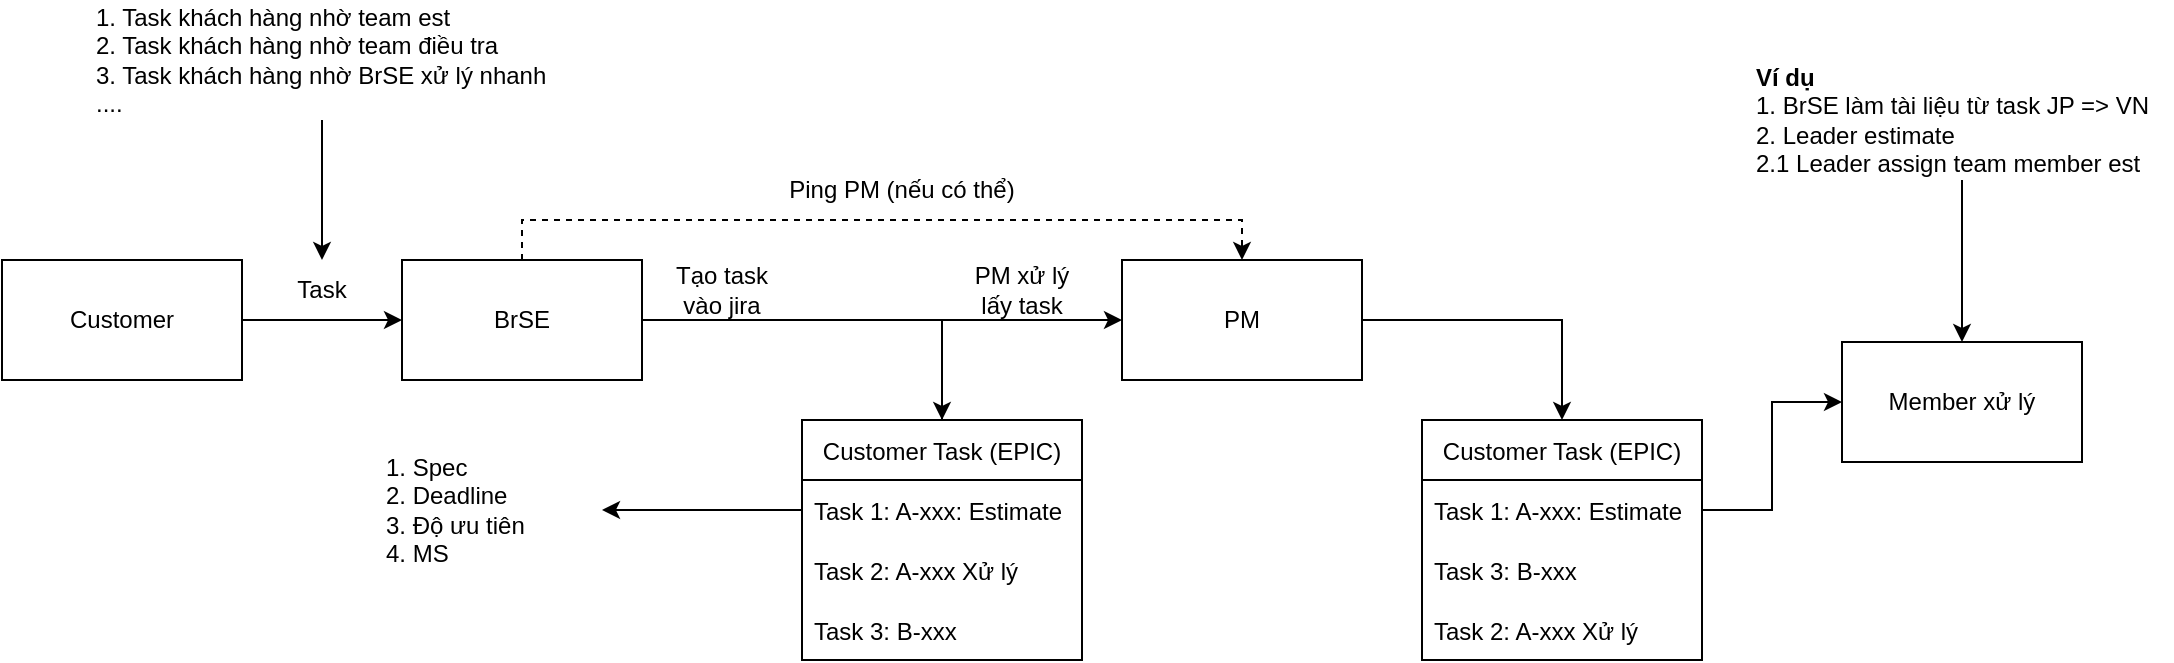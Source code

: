 <mxfile version="20.4.0" type="github">
  <diagram id="7YUXccisiuUH3jSbkz8L" name="BrSE flow">
    <mxGraphModel dx="1186" dy="696" grid="1" gridSize="10" guides="1" tooltips="1" connect="1" arrows="1" fold="1" page="1" pageScale="1" pageWidth="1654" pageHeight="1169" math="0" shadow="0">
      <root>
        <mxCell id="0" />
        <mxCell id="1" parent="0" />
        <mxCell id="GGeiYoF8FAxPz7rTZDeW-3" style="edgeStyle=orthogonalEdgeStyle;rounded=0;orthogonalLoop=1;jettySize=auto;html=1;exitX=1;exitY=0.5;exitDx=0;exitDy=0;entryX=0;entryY=0.5;entryDx=0;entryDy=0;" edge="1" parent="1" source="GGeiYoF8FAxPz7rTZDeW-1" target="GGeiYoF8FAxPz7rTZDeW-2">
          <mxGeometry relative="1" as="geometry" />
        </mxCell>
        <mxCell id="GGeiYoF8FAxPz7rTZDeW-1" value="Customer" style="rounded=0;whiteSpace=wrap;html=1;" vertex="1" parent="1">
          <mxGeometry x="80" y="160" width="120" height="60" as="geometry" />
        </mxCell>
        <mxCell id="GGeiYoF8FAxPz7rTZDeW-10" style="edgeStyle=orthogonalEdgeStyle;rounded=0;orthogonalLoop=1;jettySize=auto;html=1;exitX=1;exitY=0.5;exitDx=0;exitDy=0;entryX=0.5;entryY=0;entryDx=0;entryDy=0;" edge="1" parent="1" source="GGeiYoF8FAxPz7rTZDeW-2" target="GGeiYoF8FAxPz7rTZDeW-6">
          <mxGeometry relative="1" as="geometry" />
        </mxCell>
        <mxCell id="GGeiYoF8FAxPz7rTZDeW-29" style="edgeStyle=orthogonalEdgeStyle;rounded=0;orthogonalLoop=1;jettySize=auto;html=1;exitX=0.5;exitY=0;exitDx=0;exitDy=0;entryX=0.5;entryY=0;entryDx=0;entryDy=0;dashed=1;" edge="1" parent="1" source="GGeiYoF8FAxPz7rTZDeW-2" target="GGeiYoF8FAxPz7rTZDeW-16">
          <mxGeometry relative="1" as="geometry" />
        </mxCell>
        <mxCell id="GGeiYoF8FAxPz7rTZDeW-2" value="BrSE" style="rounded=0;whiteSpace=wrap;html=1;" vertex="1" parent="1">
          <mxGeometry x="280" y="160" width="120" height="60" as="geometry" />
        </mxCell>
        <mxCell id="GGeiYoF8FAxPz7rTZDeW-4" value="Task" style="text;html=1;strokeColor=none;fillColor=none;align=center;verticalAlign=middle;whiteSpace=wrap;rounded=0;" vertex="1" parent="1">
          <mxGeometry x="210" y="160" width="60" height="30" as="geometry" />
        </mxCell>
        <mxCell id="GGeiYoF8FAxPz7rTZDeW-24" style="edgeStyle=orthogonalEdgeStyle;rounded=0;orthogonalLoop=1;jettySize=auto;html=1;exitX=0.5;exitY=0;exitDx=0;exitDy=0;entryX=0;entryY=0.5;entryDx=0;entryDy=0;" edge="1" parent="1" source="GGeiYoF8FAxPz7rTZDeW-6" target="GGeiYoF8FAxPz7rTZDeW-16">
          <mxGeometry relative="1" as="geometry" />
        </mxCell>
        <mxCell id="GGeiYoF8FAxPz7rTZDeW-6" value="Customer Task (EPIC)" style="swimlane;fontStyle=0;childLayout=stackLayout;horizontal=1;startSize=30;horizontalStack=0;resizeParent=1;resizeParentMax=0;resizeLast=0;collapsible=1;marginBottom=0;" vertex="1" parent="1">
          <mxGeometry x="480" y="240" width="140" height="120" as="geometry" />
        </mxCell>
        <mxCell id="GGeiYoF8FAxPz7rTZDeW-7" value="Task 1: A-xxx: Estimate" style="text;strokeColor=none;fillColor=none;align=left;verticalAlign=middle;spacingLeft=4;spacingRight=4;overflow=hidden;points=[[0,0.5],[1,0.5]];portConstraint=eastwest;rotatable=0;" vertex="1" parent="GGeiYoF8FAxPz7rTZDeW-6">
          <mxGeometry y="30" width="140" height="30" as="geometry" />
        </mxCell>
        <mxCell id="GGeiYoF8FAxPz7rTZDeW-8" value="Task 2: A-xxx Xử lý" style="text;strokeColor=none;fillColor=none;align=left;verticalAlign=middle;spacingLeft=4;spacingRight=4;overflow=hidden;points=[[0,0.5],[1,0.5]];portConstraint=eastwest;rotatable=0;" vertex="1" parent="GGeiYoF8FAxPz7rTZDeW-6">
          <mxGeometry y="60" width="140" height="30" as="geometry" />
        </mxCell>
        <mxCell id="GGeiYoF8FAxPz7rTZDeW-9" value="Task 3: B-xxx" style="text;strokeColor=none;fillColor=none;align=left;verticalAlign=middle;spacingLeft=4;spacingRight=4;overflow=hidden;points=[[0,0.5],[1,0.5]];portConstraint=eastwest;rotatable=0;" vertex="1" parent="GGeiYoF8FAxPz7rTZDeW-6">
          <mxGeometry y="90" width="140" height="30" as="geometry" />
        </mxCell>
        <mxCell id="GGeiYoF8FAxPz7rTZDeW-12" value="1. Spec&lt;br&gt;2. Deadline&lt;br&gt;3. Độ ưu tiên&lt;br&gt;4. MS" style="text;html=1;strokeColor=none;fillColor=none;align=left;verticalAlign=middle;whiteSpace=wrap;rounded=0;" vertex="1" parent="1">
          <mxGeometry x="270" y="255" width="110" height="60" as="geometry" />
        </mxCell>
        <mxCell id="GGeiYoF8FAxPz7rTZDeW-14" style="edgeStyle=orthogonalEdgeStyle;rounded=0;orthogonalLoop=1;jettySize=auto;html=1;exitX=0;exitY=0.5;exitDx=0;exitDy=0;entryX=1;entryY=0.5;entryDx=0;entryDy=0;" edge="1" parent="1" source="GGeiYoF8FAxPz7rTZDeW-7" target="GGeiYoF8FAxPz7rTZDeW-12">
          <mxGeometry relative="1" as="geometry" />
        </mxCell>
        <mxCell id="GGeiYoF8FAxPz7rTZDeW-15" value="Tạo task vào jira" style="text;html=1;strokeColor=none;fillColor=none;align=center;verticalAlign=middle;whiteSpace=wrap;rounded=0;" vertex="1" parent="1">
          <mxGeometry x="410" y="160" width="60" height="30" as="geometry" />
        </mxCell>
        <mxCell id="GGeiYoF8FAxPz7rTZDeW-25" style="edgeStyle=orthogonalEdgeStyle;rounded=0;orthogonalLoop=1;jettySize=auto;html=1;exitX=1;exitY=0.5;exitDx=0;exitDy=0;entryX=0.5;entryY=0;entryDx=0;entryDy=0;" edge="1" parent="1" source="GGeiYoF8FAxPz7rTZDeW-16" target="GGeiYoF8FAxPz7rTZDeW-17">
          <mxGeometry relative="1" as="geometry" />
        </mxCell>
        <mxCell id="GGeiYoF8FAxPz7rTZDeW-16" value="PM" style="rounded=0;whiteSpace=wrap;html=1;" vertex="1" parent="1">
          <mxGeometry x="640" y="160" width="120" height="60" as="geometry" />
        </mxCell>
        <mxCell id="GGeiYoF8FAxPz7rTZDeW-17" value="Customer Task (EPIC)" style="swimlane;fontStyle=0;childLayout=stackLayout;horizontal=1;startSize=30;horizontalStack=0;resizeParent=1;resizeParentMax=0;resizeLast=0;collapsible=1;marginBottom=0;" vertex="1" parent="1">
          <mxGeometry x="790" y="240" width="140" height="120" as="geometry" />
        </mxCell>
        <mxCell id="GGeiYoF8FAxPz7rTZDeW-18" value="Task 1: A-xxx: Estimate" style="text;strokeColor=none;fillColor=none;align=left;verticalAlign=middle;spacingLeft=4;spacingRight=4;overflow=hidden;points=[[0,0.5],[1,0.5]];portConstraint=eastwest;rotatable=0;" vertex="1" parent="GGeiYoF8FAxPz7rTZDeW-17">
          <mxGeometry y="30" width="140" height="30" as="geometry" />
        </mxCell>
        <mxCell id="GGeiYoF8FAxPz7rTZDeW-19" value="Task 3: B-xxx" style="text;strokeColor=none;fillColor=none;align=left;verticalAlign=middle;spacingLeft=4;spacingRight=4;overflow=hidden;points=[[0,0.5],[1,0.5]];portConstraint=eastwest;rotatable=0;" vertex="1" parent="GGeiYoF8FAxPz7rTZDeW-17">
          <mxGeometry y="60" width="140" height="30" as="geometry" />
        </mxCell>
        <mxCell id="GGeiYoF8FAxPz7rTZDeW-20" value="Task 2: A-xxx Xử lý" style="text;strokeColor=none;fillColor=none;align=left;verticalAlign=middle;spacingLeft=4;spacingRight=4;overflow=hidden;points=[[0,0.5],[1,0.5]];portConstraint=eastwest;rotatable=0;" vertex="1" parent="GGeiYoF8FAxPz7rTZDeW-17">
          <mxGeometry y="90" width="140" height="30" as="geometry" />
        </mxCell>
        <mxCell id="GGeiYoF8FAxPz7rTZDeW-26" value="PM xử lý lấy task" style="text;html=1;strokeColor=none;fillColor=none;align=center;verticalAlign=middle;whiteSpace=wrap;rounded=0;" vertex="1" parent="1">
          <mxGeometry x="560" y="160" width="60" height="30" as="geometry" />
        </mxCell>
        <mxCell id="GGeiYoF8FAxPz7rTZDeW-27" value="Member xử lý" style="rounded=0;whiteSpace=wrap;html=1;" vertex="1" parent="1">
          <mxGeometry x="1000" y="201" width="120" height="60" as="geometry" />
        </mxCell>
        <mxCell id="GGeiYoF8FAxPz7rTZDeW-28" style="edgeStyle=orthogonalEdgeStyle;rounded=0;orthogonalLoop=1;jettySize=auto;html=1;exitX=1;exitY=0.5;exitDx=0;exitDy=0;entryX=0;entryY=0.5;entryDx=0;entryDy=0;" edge="1" parent="1" source="GGeiYoF8FAxPz7rTZDeW-18" target="GGeiYoF8FAxPz7rTZDeW-27">
          <mxGeometry relative="1" as="geometry" />
        </mxCell>
        <mxCell id="GGeiYoF8FAxPz7rTZDeW-30" value="Ping PM (nếu có thể)" style="text;html=1;strokeColor=none;fillColor=none;align=center;verticalAlign=middle;whiteSpace=wrap;rounded=0;" vertex="1" parent="1">
          <mxGeometry x="460" y="110" width="140" height="30" as="geometry" />
        </mxCell>
        <mxCell id="GGeiYoF8FAxPz7rTZDeW-34" style="edgeStyle=orthogonalEdgeStyle;rounded=0;orthogonalLoop=1;jettySize=auto;html=1;exitX=0.5;exitY=1;exitDx=0;exitDy=0;entryX=0.5;entryY=0;entryDx=0;entryDy=0;" edge="1" parent="1" source="GGeiYoF8FAxPz7rTZDeW-31" target="GGeiYoF8FAxPz7rTZDeW-27">
          <mxGeometry relative="1" as="geometry" />
        </mxCell>
        <mxCell id="GGeiYoF8FAxPz7rTZDeW-31" value="&lt;b&gt;Ví dụ&lt;br&gt;&lt;/b&gt;1. BrSE làm tài liệu từ task JP =&amp;gt; VN&lt;br&gt;2. Leader estimate&lt;br&gt;2.1 Leader assign team member est" style="text;html=1;strokeColor=none;fillColor=none;align=left;verticalAlign=middle;whiteSpace=wrap;rounded=0;" vertex="1" parent="1">
          <mxGeometry x="955" y="60" width="210" height="60" as="geometry" />
        </mxCell>
        <mxCell id="GGeiYoF8FAxPz7rTZDeW-37" style="edgeStyle=orthogonalEdgeStyle;rounded=0;orthogonalLoop=1;jettySize=auto;html=1;exitX=0.5;exitY=1;exitDx=0;exitDy=0;entryX=0.5;entryY=0;entryDx=0;entryDy=0;" edge="1" parent="1" source="GGeiYoF8FAxPz7rTZDeW-35" target="GGeiYoF8FAxPz7rTZDeW-4">
          <mxGeometry relative="1" as="geometry" />
        </mxCell>
        <mxCell id="GGeiYoF8FAxPz7rTZDeW-35" value="1. Task khách hàng nhờ team est&lt;br&gt;2. Task khách hàng nhờ team điều tra&lt;br&gt;3. Task khách hàng nhờ BrSE xử lý nhanh&lt;br&gt;....&lt;br&gt;" style="text;html=1;strokeColor=none;fillColor=none;align=left;verticalAlign=middle;whiteSpace=wrap;rounded=0;" vertex="1" parent="1">
          <mxGeometry x="125" y="30" width="230" height="60" as="geometry" />
        </mxCell>
      </root>
    </mxGraphModel>
  </diagram>
</mxfile>
